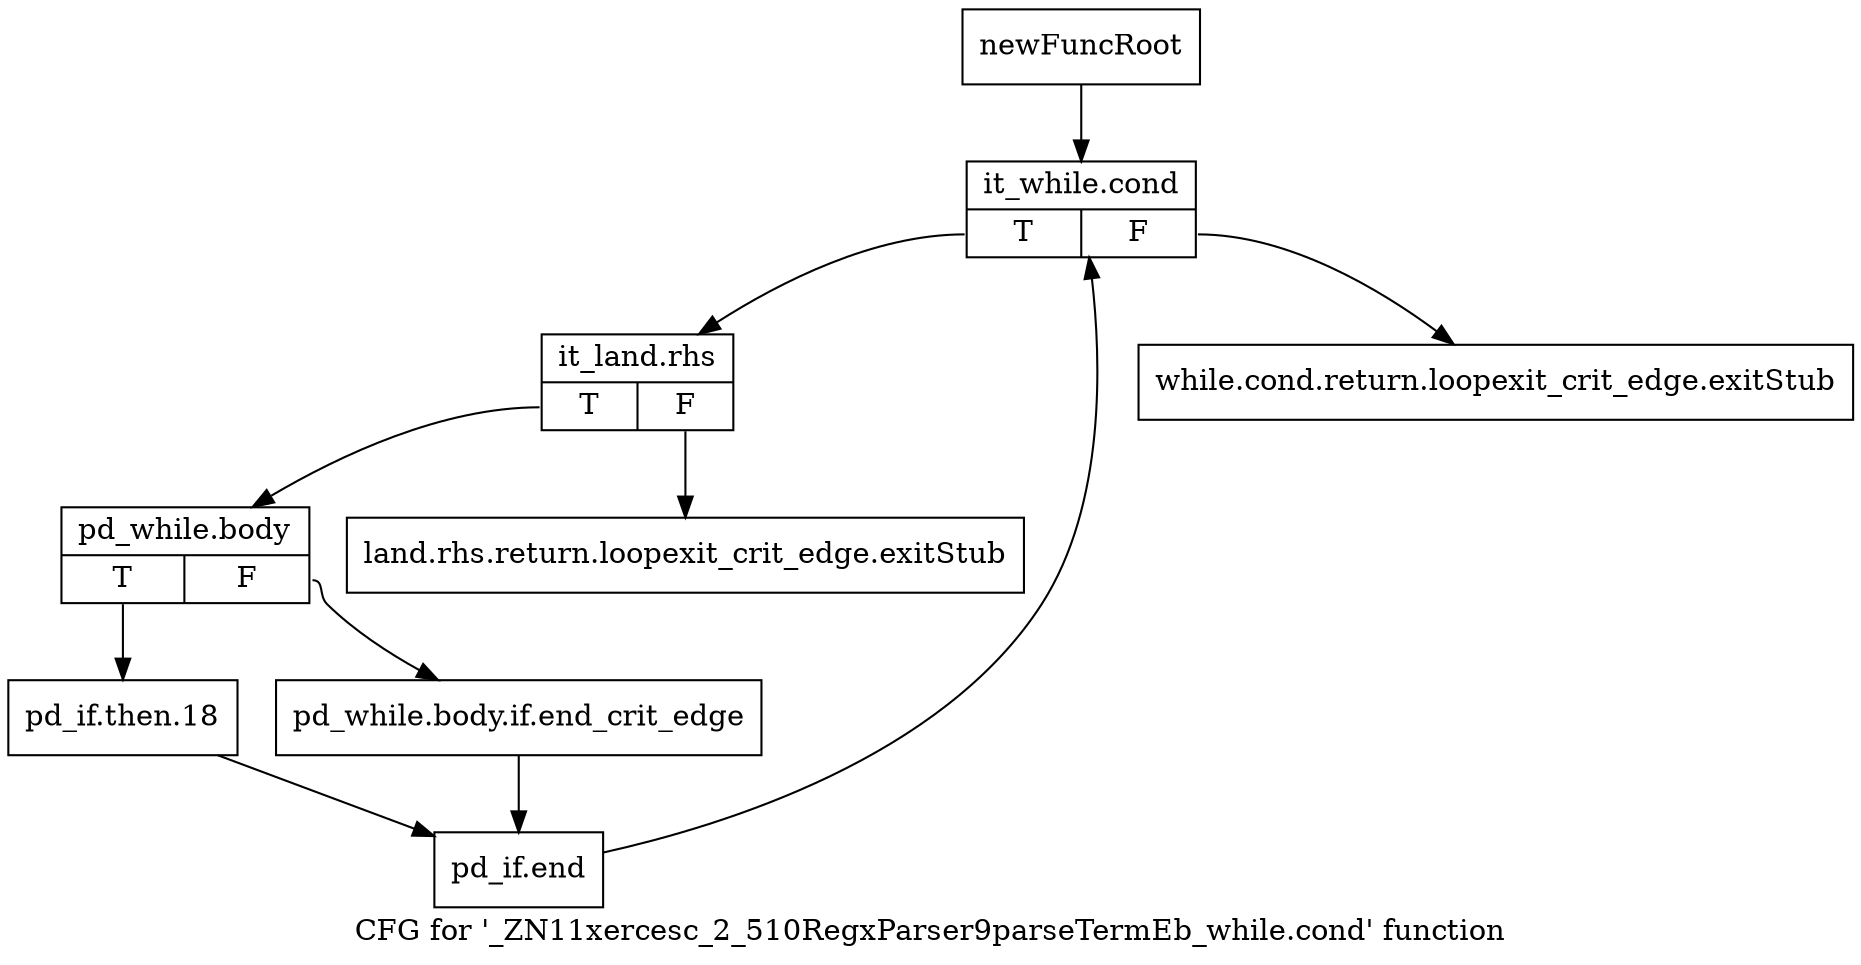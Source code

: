 digraph "CFG for '_ZN11xercesc_2_510RegxParser9parseTermEb_while.cond' function" {
	label="CFG for '_ZN11xercesc_2_510RegxParser9parseTermEb_while.cond' function";

	Node0x997e4f0 [shape=record,label="{newFuncRoot}"];
	Node0x997e4f0 -> Node0x997e5e0;
	Node0x997e540 [shape=record,label="{while.cond.return.loopexit_crit_edge.exitStub}"];
	Node0x997e590 [shape=record,label="{land.rhs.return.loopexit_crit_edge.exitStub}"];
	Node0x997e5e0 [shape=record,label="{it_while.cond|{<s0>T|<s1>F}}"];
	Node0x997e5e0:s0 -> Node0x997e630;
	Node0x997e5e0:s1 -> Node0x997e540;
	Node0x997e630 [shape=record,label="{it_land.rhs|{<s0>T|<s1>F}}"];
	Node0x997e630:s0 -> Node0x997e680;
	Node0x997e630:s1 -> Node0x997e590;
	Node0x997e680 [shape=record,label="{pd_while.body|{<s0>T|<s1>F}}"];
	Node0x997e680:s0 -> Node0x997e720;
	Node0x997e680:s1 -> Node0x997e6d0;
	Node0x997e6d0 [shape=record,label="{pd_while.body.if.end_crit_edge}"];
	Node0x997e6d0 -> Node0x997e770;
	Node0x997e720 [shape=record,label="{pd_if.then.18}"];
	Node0x997e720 -> Node0x997e770;
	Node0x997e770 [shape=record,label="{pd_if.end}"];
	Node0x997e770 -> Node0x997e5e0;
}
